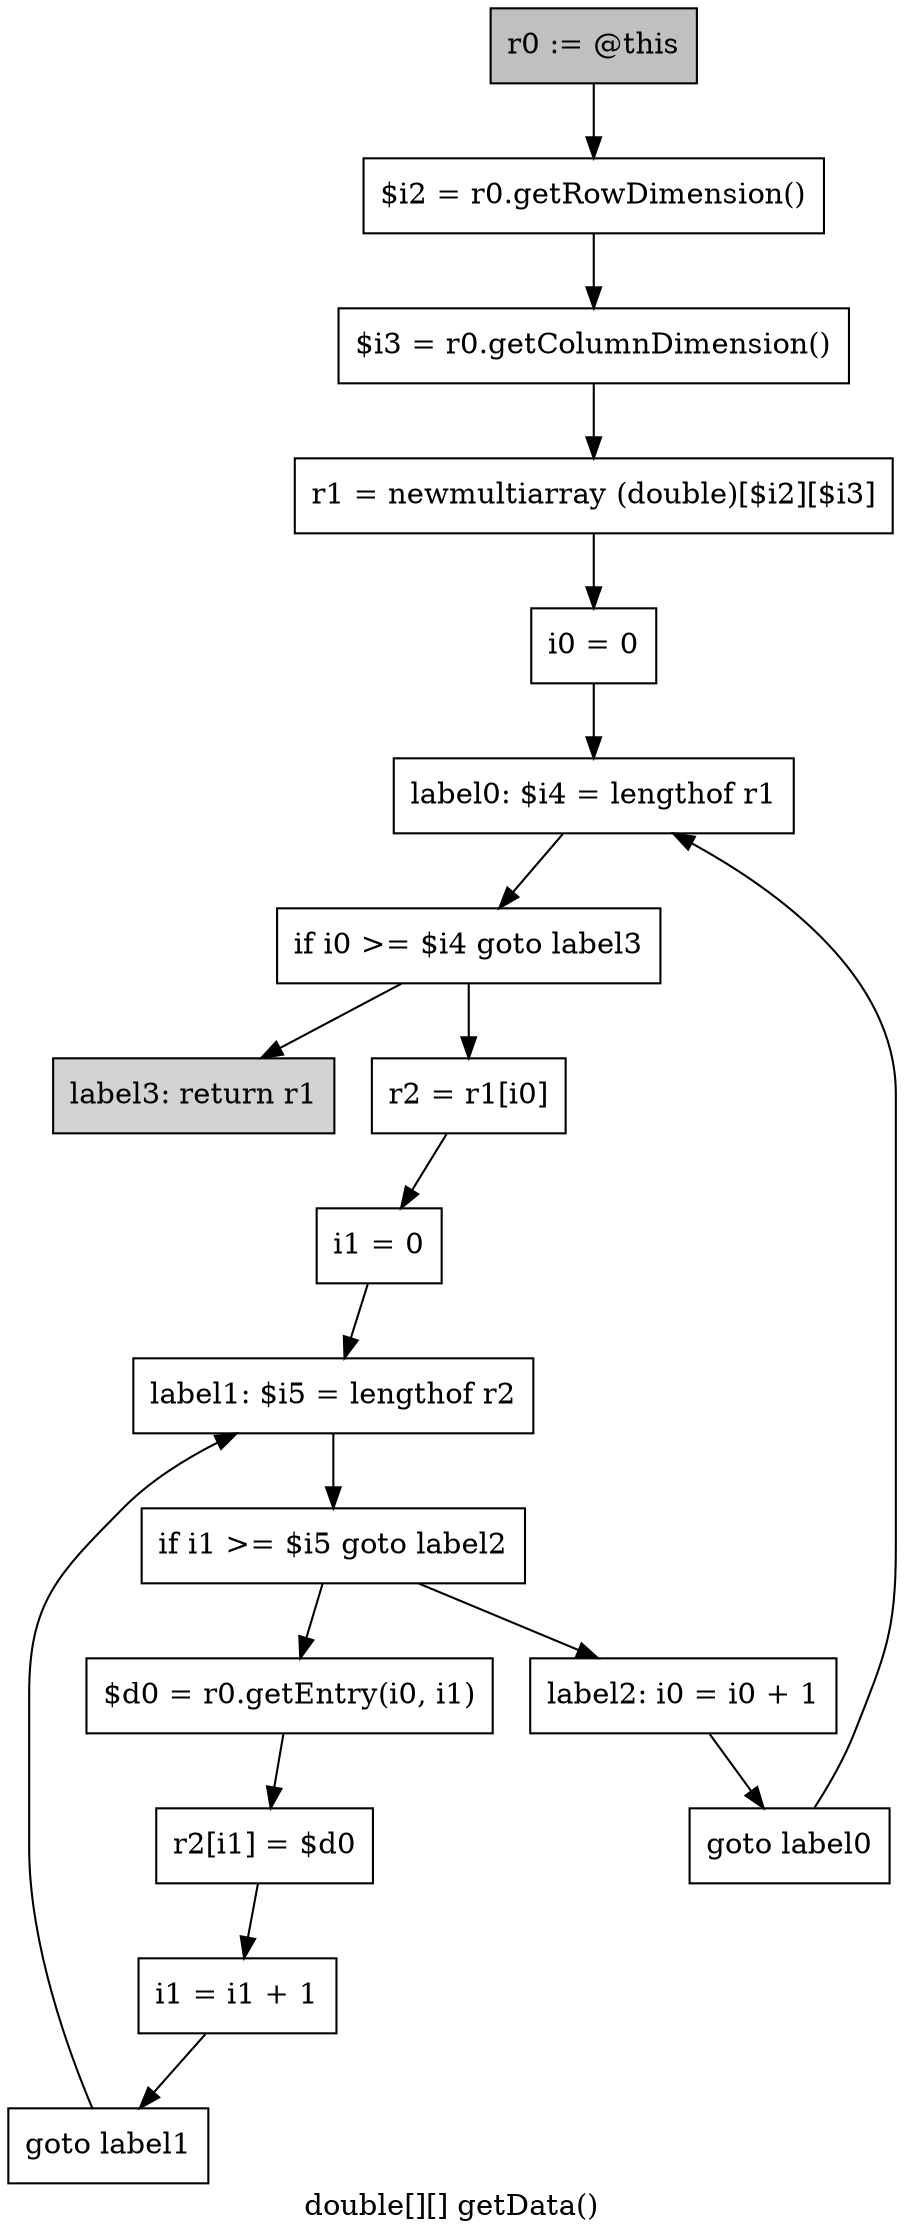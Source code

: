 digraph "double[][] getData()" {
    label="double[][] getData()";
    node [shape=box];
    "0" [style=filled,fillcolor=gray,label="r0 := @this",];
    "1" [label="$i2 = r0.getRowDimension()",];
    "0"->"1";
    "2" [label="$i3 = r0.getColumnDimension()",];
    "1"->"2";
    "3" [label="r1 = newmultiarray (double)[$i2][$i3]",];
    "2"->"3";
    "4" [label="i0 = 0",];
    "3"->"4";
    "5" [label="label0: $i4 = lengthof r1",];
    "4"->"5";
    "6" [label="if i0 >= $i4 goto label3",];
    "5"->"6";
    "7" [label="r2 = r1[i0]",];
    "6"->"7";
    "17" [style=filled,fillcolor=lightgray,label="label3: return r1",];
    "6"->"17";
    "8" [label="i1 = 0",];
    "7"->"8";
    "9" [label="label1: $i5 = lengthof r2",];
    "8"->"9";
    "10" [label="if i1 >= $i5 goto label2",];
    "9"->"10";
    "11" [label="$d0 = r0.getEntry(i0, i1)",];
    "10"->"11";
    "15" [label="label2: i0 = i0 + 1",];
    "10"->"15";
    "12" [label="r2[i1] = $d0",];
    "11"->"12";
    "13" [label="i1 = i1 + 1",];
    "12"->"13";
    "14" [label="goto label1",];
    "13"->"14";
    "14"->"9";
    "16" [label="goto label0",];
    "15"->"16";
    "16"->"5";
}
